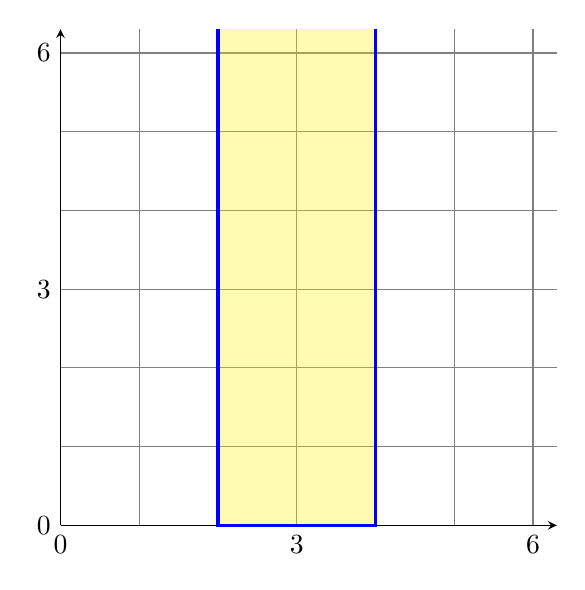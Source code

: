 \begin{tikzpicture}[
arrow/.style={draw,->,>=stealth},
]

%grid
\draw[black!50] (0,0) grid (6.3,6.3);
\draw[arrow] (0,0) -- (6.3,0);
\path (0,0) -- (6,0) node[pos=0,below] {0} node[pos=.5,below] {3} node[pos=1,below] {6};
\draw[arrow] (0,0) -- (0,6.3);
\path (0,0) -- (0,6) node[pos=0,left] {0} node[pos=.5,left] {3} node[pos=1,left] {6};

%area orig
\path[fill=yellow,opacity=.3]
(2,6.3) --(2,0)
	-- (4,0)
	--(4,6.3)
;


%bound
\path[draw,blue,very thick]
(2,6.3) --(2,0)
	-- (4,0)
	--(4,6.3)
;

\end{tikzpicture}